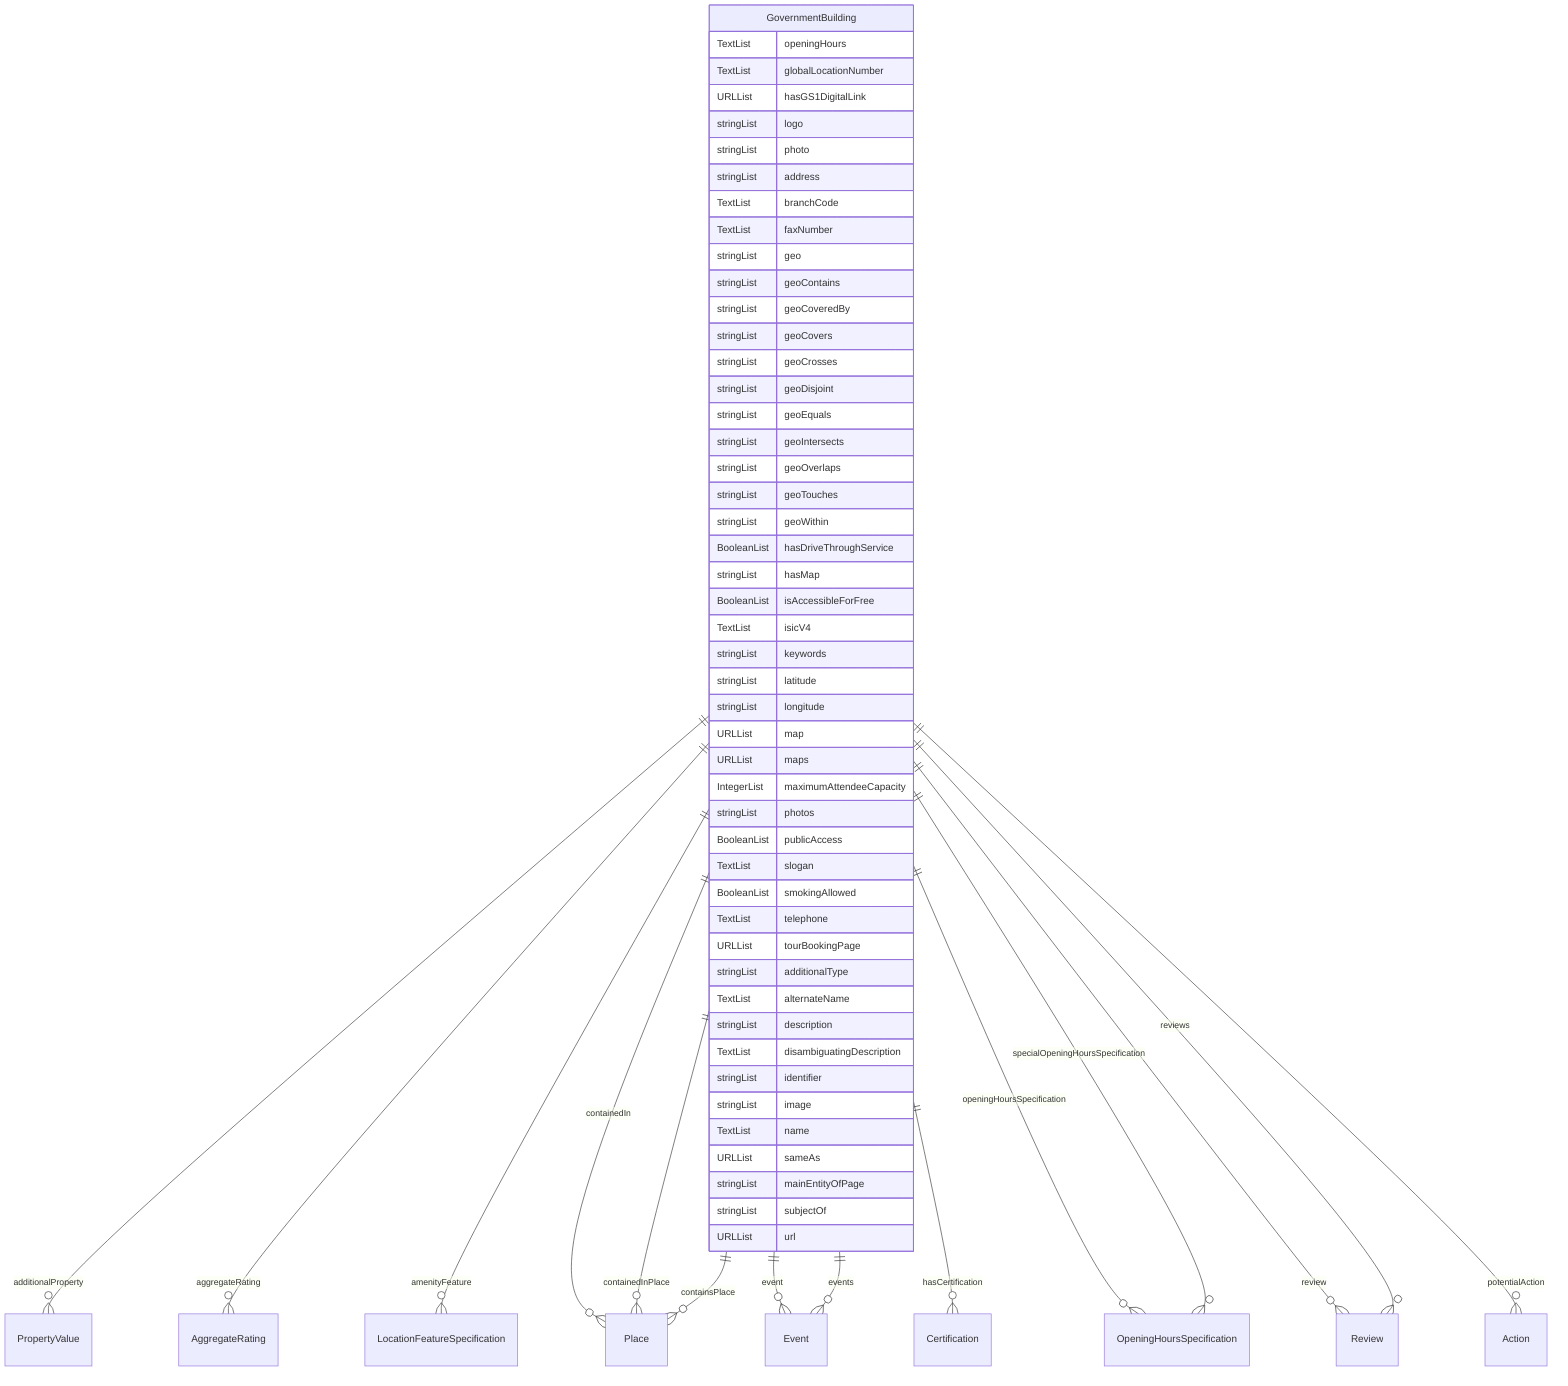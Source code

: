 erDiagram
GovernmentBuilding {
    TextList openingHours  
    TextList globalLocationNumber  
    URLList hasGS1DigitalLink  
    stringList logo  
    stringList photo  
    stringList address  
    TextList branchCode  
    TextList faxNumber  
    stringList geo  
    stringList geoContains  
    stringList geoCoveredBy  
    stringList geoCovers  
    stringList geoCrosses  
    stringList geoDisjoint  
    stringList geoEquals  
    stringList geoIntersects  
    stringList geoOverlaps  
    stringList geoTouches  
    stringList geoWithin  
    BooleanList hasDriveThroughService  
    stringList hasMap  
    BooleanList isAccessibleForFree  
    TextList isicV4  
    stringList keywords  
    stringList latitude  
    stringList longitude  
    URLList map  
    URLList maps  
    IntegerList maximumAttendeeCapacity  
    stringList photos  
    BooleanList publicAccess  
    TextList slogan  
    BooleanList smokingAllowed  
    TextList telephone  
    URLList tourBookingPage  
    stringList additionalType  
    TextList alternateName  
    stringList description  
    TextList disambiguatingDescription  
    stringList identifier  
    stringList image  
    TextList name  
    URLList sameAs  
    stringList mainEntityOfPage  
    stringList subjectOf  
    URLList url  
}

GovernmentBuilding ||--}o PropertyValue : "additionalProperty"
GovernmentBuilding ||--}o AggregateRating : "aggregateRating"
GovernmentBuilding ||--}o LocationFeatureSpecification : "amenityFeature"
GovernmentBuilding ||--}o Place : "containedIn"
GovernmentBuilding ||--}o Place : "containedInPlace"
GovernmentBuilding ||--}o Place : "containsPlace"
GovernmentBuilding ||--}o Event : "event"
GovernmentBuilding ||--}o Event : "events"
GovernmentBuilding ||--}o Certification : "hasCertification"
GovernmentBuilding ||--}o OpeningHoursSpecification : "openingHoursSpecification"
GovernmentBuilding ||--}o Review : "review"
GovernmentBuilding ||--}o Review : "reviews"
GovernmentBuilding ||--}o OpeningHoursSpecification : "specialOpeningHoursSpecification"
GovernmentBuilding ||--}o Action : "potentialAction"